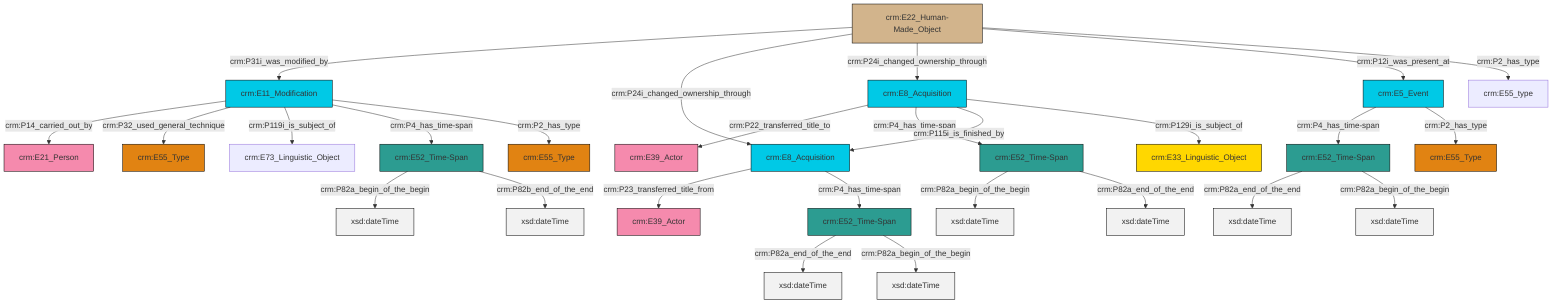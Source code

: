 graph TD
classDef Literal fill:#f2f2f2,stroke:#000000;
classDef CRM_Entity fill:#FFFFFF,stroke:#000000;
classDef Temporal_Entity fill:#00C9E6, stroke:#000000;
classDef Type fill:#E18312, stroke:#000000;
classDef Time-Span fill:#2C9C91, stroke:#000000;
classDef Appellation fill:#FFEB7F, stroke:#000000;
classDef Place fill:#008836, stroke:#000000;
classDef Persistent_Item fill:#B266B2, stroke:#000000;
classDef Conceptual_Object fill:#FFD700, stroke:#000000;
classDef Physical_Thing fill:#D2B48C, stroke:#000000;
classDef Actor fill:#f58aad, stroke:#000000;
classDef PC_Classes fill:#4ce600, stroke:#000000;
classDef Multi fill:#cccccc,stroke:#000000;

0["crm:E11_Modification"]:::Temporal_Entity -->|crm:P14_carried_out_by| 1["crm:E21_Person"]:::Actor
2["crm:E5_Event"]:::Temporal_Entity -->|crm:P4_has_time-span| 3["crm:E52_Time-Span"]:::Time-Span
4["crm:E8_Acquisition"]:::Temporal_Entity -->|crm:P22_transferred_title_to| 5["crm:E39_Actor"]:::Actor
7["crm:E52_Time-Span"]:::Time-Span -->|crm:P82a_begin_of_the_begin| 8[xsd:dateTime]:::Literal
0["crm:E11_Modification"]:::Temporal_Entity -->|crm:P32_used_general_technique| 13["crm:E55_Type"]:::Type
4["crm:E8_Acquisition"]:::Temporal_Entity -->|crm:P4_has_time-span| 11["crm:E52_Time-Span"]:::Time-Span
16["crm:E22_Human-Made_Object"]:::Physical_Thing -->|crm:P31i_was_modified_by| 0["crm:E11_Modification"]:::Temporal_Entity
2["crm:E5_Event"]:::Temporal_Entity -->|crm:P2_has_type| 17["crm:E55_Type"]:::Type
16["crm:E22_Human-Made_Object"]:::Physical_Thing -->|crm:P24i_changed_ownership_through| 19["crm:E8_Acquisition"]:::Temporal_Entity
16["crm:E22_Human-Made_Object"]:::Physical_Thing -->|crm:P24i_changed_ownership_through| 4["crm:E8_Acquisition"]:::Temporal_Entity
16["crm:E22_Human-Made_Object"]:::Physical_Thing -->|crm:P12i_was_present_at| 2["crm:E5_Event"]:::Temporal_Entity
7["crm:E52_Time-Span"]:::Time-Span -->|crm:P82b_end_of_the_end| 24[xsd:dateTime]:::Literal
19["crm:E8_Acquisition"]:::Temporal_Entity -->|crm:P23_transferred_title_from| 9["crm:E39_Actor"]:::Actor
11["crm:E52_Time-Span"]:::Time-Span -->|crm:P82a_begin_of_the_begin| 25[xsd:dateTime]:::Literal
19["crm:E8_Acquisition"]:::Temporal_Entity -->|crm:P4_has_time-span| 27["crm:E52_Time-Span"]:::Time-Span
27["crm:E52_Time-Span"]:::Time-Span -->|crm:P82a_end_of_the_end| 28[xsd:dateTime]:::Literal
11["crm:E52_Time-Span"]:::Time-Span -->|crm:P82a_end_of_the_end| 33[xsd:dateTime]:::Literal
4["crm:E8_Acquisition"]:::Temporal_Entity -->|crm:P115i_is_finished_by| 19["crm:E8_Acquisition"]:::Temporal_Entity
3["crm:E52_Time-Span"]:::Time-Span -->|crm:P82a_end_of_the_end| 35[xsd:dateTime]:::Literal
0["crm:E11_Modification"]:::Temporal_Entity -->|crm:P119i_is_subject_of| 14["crm:E73_Linguistic_Object"]:::Default
3["crm:E52_Time-Span"]:::Time-Span -->|crm:P82a_begin_of_the_begin| 36[xsd:dateTime]:::Literal
27["crm:E52_Time-Span"]:::Time-Span -->|crm:P82a_begin_of_the_begin| 37[xsd:dateTime]:::Literal
0["crm:E11_Modification"]:::Temporal_Entity -->|crm:P4_has_time-span| 7["crm:E52_Time-Span"]:::Time-Span
4["crm:E8_Acquisition"]:::Temporal_Entity -->|crm:P129i_is_subject_of| 30["crm:E33_Linguistic_Object"]:::Conceptual_Object
16["crm:E22_Human-Made_Object"]:::Physical_Thing -->|crm:P2_has_type| 41["crm:E55_type"]:::Default
0["crm:E11_Modification"]:::Temporal_Entity -->|crm:P2_has_type| 21["crm:E55_Type"]:::Type